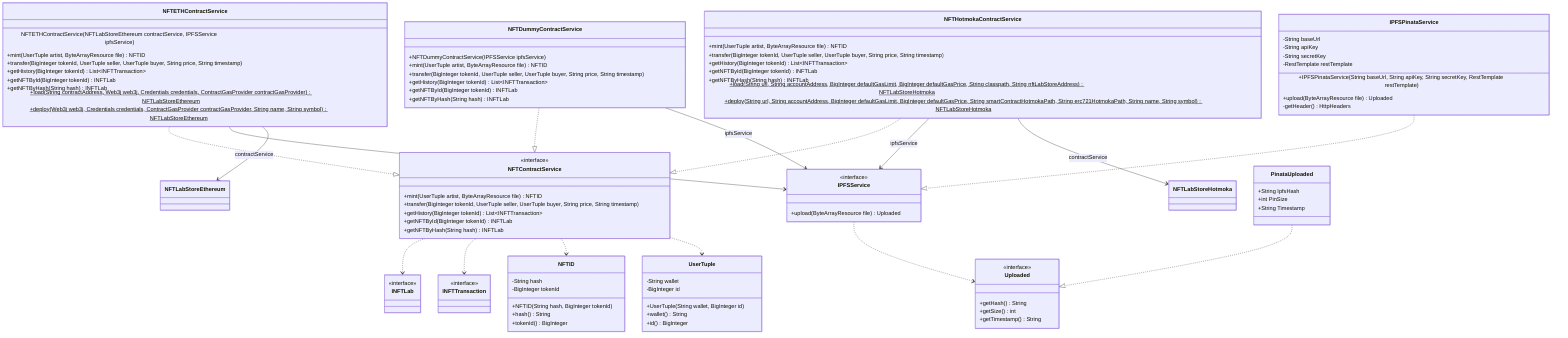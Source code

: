 classDiagram
  class NFTLabStoreEthereum
  class NFTLabStoreHotmoka

  class NFTContractService {
    +mint(UserTuple artist, ByteArrayResource file) NFTID
    
    +transfer(BigInteger tokenId, UserTuple seller, UserTuple buyer, String price, String timestamp)

    +getHistory(BigInteger tokenId) List~INFTTransaction~

    +getNFTById(BigInteger tokenId) INFTLab

    +getNFTByHash(String hash) INFTLab
  }
  <<interface>> NFTContractService

  NFTContractService ..> INFTLab
  NFTContractService ..> INFTTransaction
  NFTContractService ..> NFTID
  NFTContractService ..> UserTuple

  class INFTLab
  <<interface>> INFTLab
  
  class INFTTransaction
  <<interface>> INFTTransaction

  class NFTID {
    -String hash
    -BigInteger tokenId

    +NFTID(String hash, BigInteger tokenId)
    +hash() String
    +tokenId() BigInteger
  }

  class UserTuple {
    -String wallet
    -BigInteger id

    +UserTuple(String wallet, BigInteger id)
    +wallet() String
    +id() BigInteger
  }

  class NFTDummyContractService {
    +NFTDummyContractService(IPFSService ipfsService)

    +mint(UserTuple artist, ByteArrayResource file) NFTID
    
    +transfer(BigInteger tokenId, UserTuple seller, UserTuple buyer, String price, String timestamp)

    +getHistory(BigInteger tokenId) List~INFTTransaction~

    +getNFTById(BigInteger tokenId) INFTLab

    +getNFTByHash(String hash) INFTLab
  }

  NFTDummyContractService ..|> NFTContractService
  NFTDummyContractService --> IPFSService : ipfsService

  class NFTETHContractService {
    NFTETHContractService(NFTLabStoreEthereum contractService, IPFSService ipfsService)

    +mint(UserTuple artist, ByteArrayResource file) NFTID
    
    +transfer(BigInteger tokenId, UserTuple seller, UserTuple buyer, String price, String timestamp)

    +getHistory(BigInteger tokenId) List~INFTTransaction~

    +getNFTById(BigInteger tokenId) INFTLab

    +getNFTByHash(String hash) INFTLab

    +load(String contractAddress, Web3j web3j, Credentials credentials, ContractGasProvider contractGasProvider)$ NFTLabStoreEthereum
    +deploy(Web3j web3j, Credentials credentials, ContractGasProvider contractGasProvider, String name, String symbol)$ NFTLabStoreEthereum
  }

  NFTETHContractService ..|> NFTContractService
  NFTETHContractService --> IPFSService : ipfsService
  NFTETHContractService --> NFTLabStoreEthereum : contractService


  class NFTHotmokaContractService {
    +mint(UserTuple artist, ByteArrayResource file) NFTID
    
    +transfer(BigInteger tokenId, UserTuple seller, UserTuple buyer, String price, String timestamp)

    +getHistory(BigInteger tokenId) List~INFTTransaction~

    +getNFTById(BigInteger tokenId) INFTLab

    +getNFTByHash(String hash) INFTLab

    +load(String url, String accountAddress, BigInteger defaultGasLimit, BigInteger defaultGasPrice, String classpath, String nftLabStoreAddress)$ NFTLabStoreHotmoka
    +deploy(String url, String accountAddress, BigInteger defaultGasLimit, BigInteger defaultGasPrice, String smartContractHotmokaPath, String erc721HotmokaPath, String name, String symbol)$ NFTLabStoreHotmoka
  }

  NFTHotmokaContractService ..|> NFTContractService
  NFTHotmokaContractService --> IPFSService : ipfsService
  NFTHotmokaContractService --> NFTLabStoreHotmoka : contractService


  class IPFSService {
    +upload(ByteArrayResource file) Uploaded
  }
  <<interface>> IPFSService

  IPFSService ..> Uploaded

  class IPFSPinataService {
    -String baseUrl
    -String apiKey
    -String secretKey
    -RestTemplate restTemplate

    +IPFSPinataService(String baseUrl, String apiKey, String secretKey, RestTemplate restTemplate)

    +upload(ByteArrayResource file) Uploaded
    -getHeader() HttpHeaders
  }

    IPFSPinataService ..|> IPFSService

  class Uploaded {
    +getHash() String
    +getSize() int
    +getTimestamp() String
  }
  <<interface>> Uploaded

  class PinataUploaded {
    +String IpfsHash
    +int PinSize
    +String Timestamp
  }

  PinataUploaded ..|> Uploaded